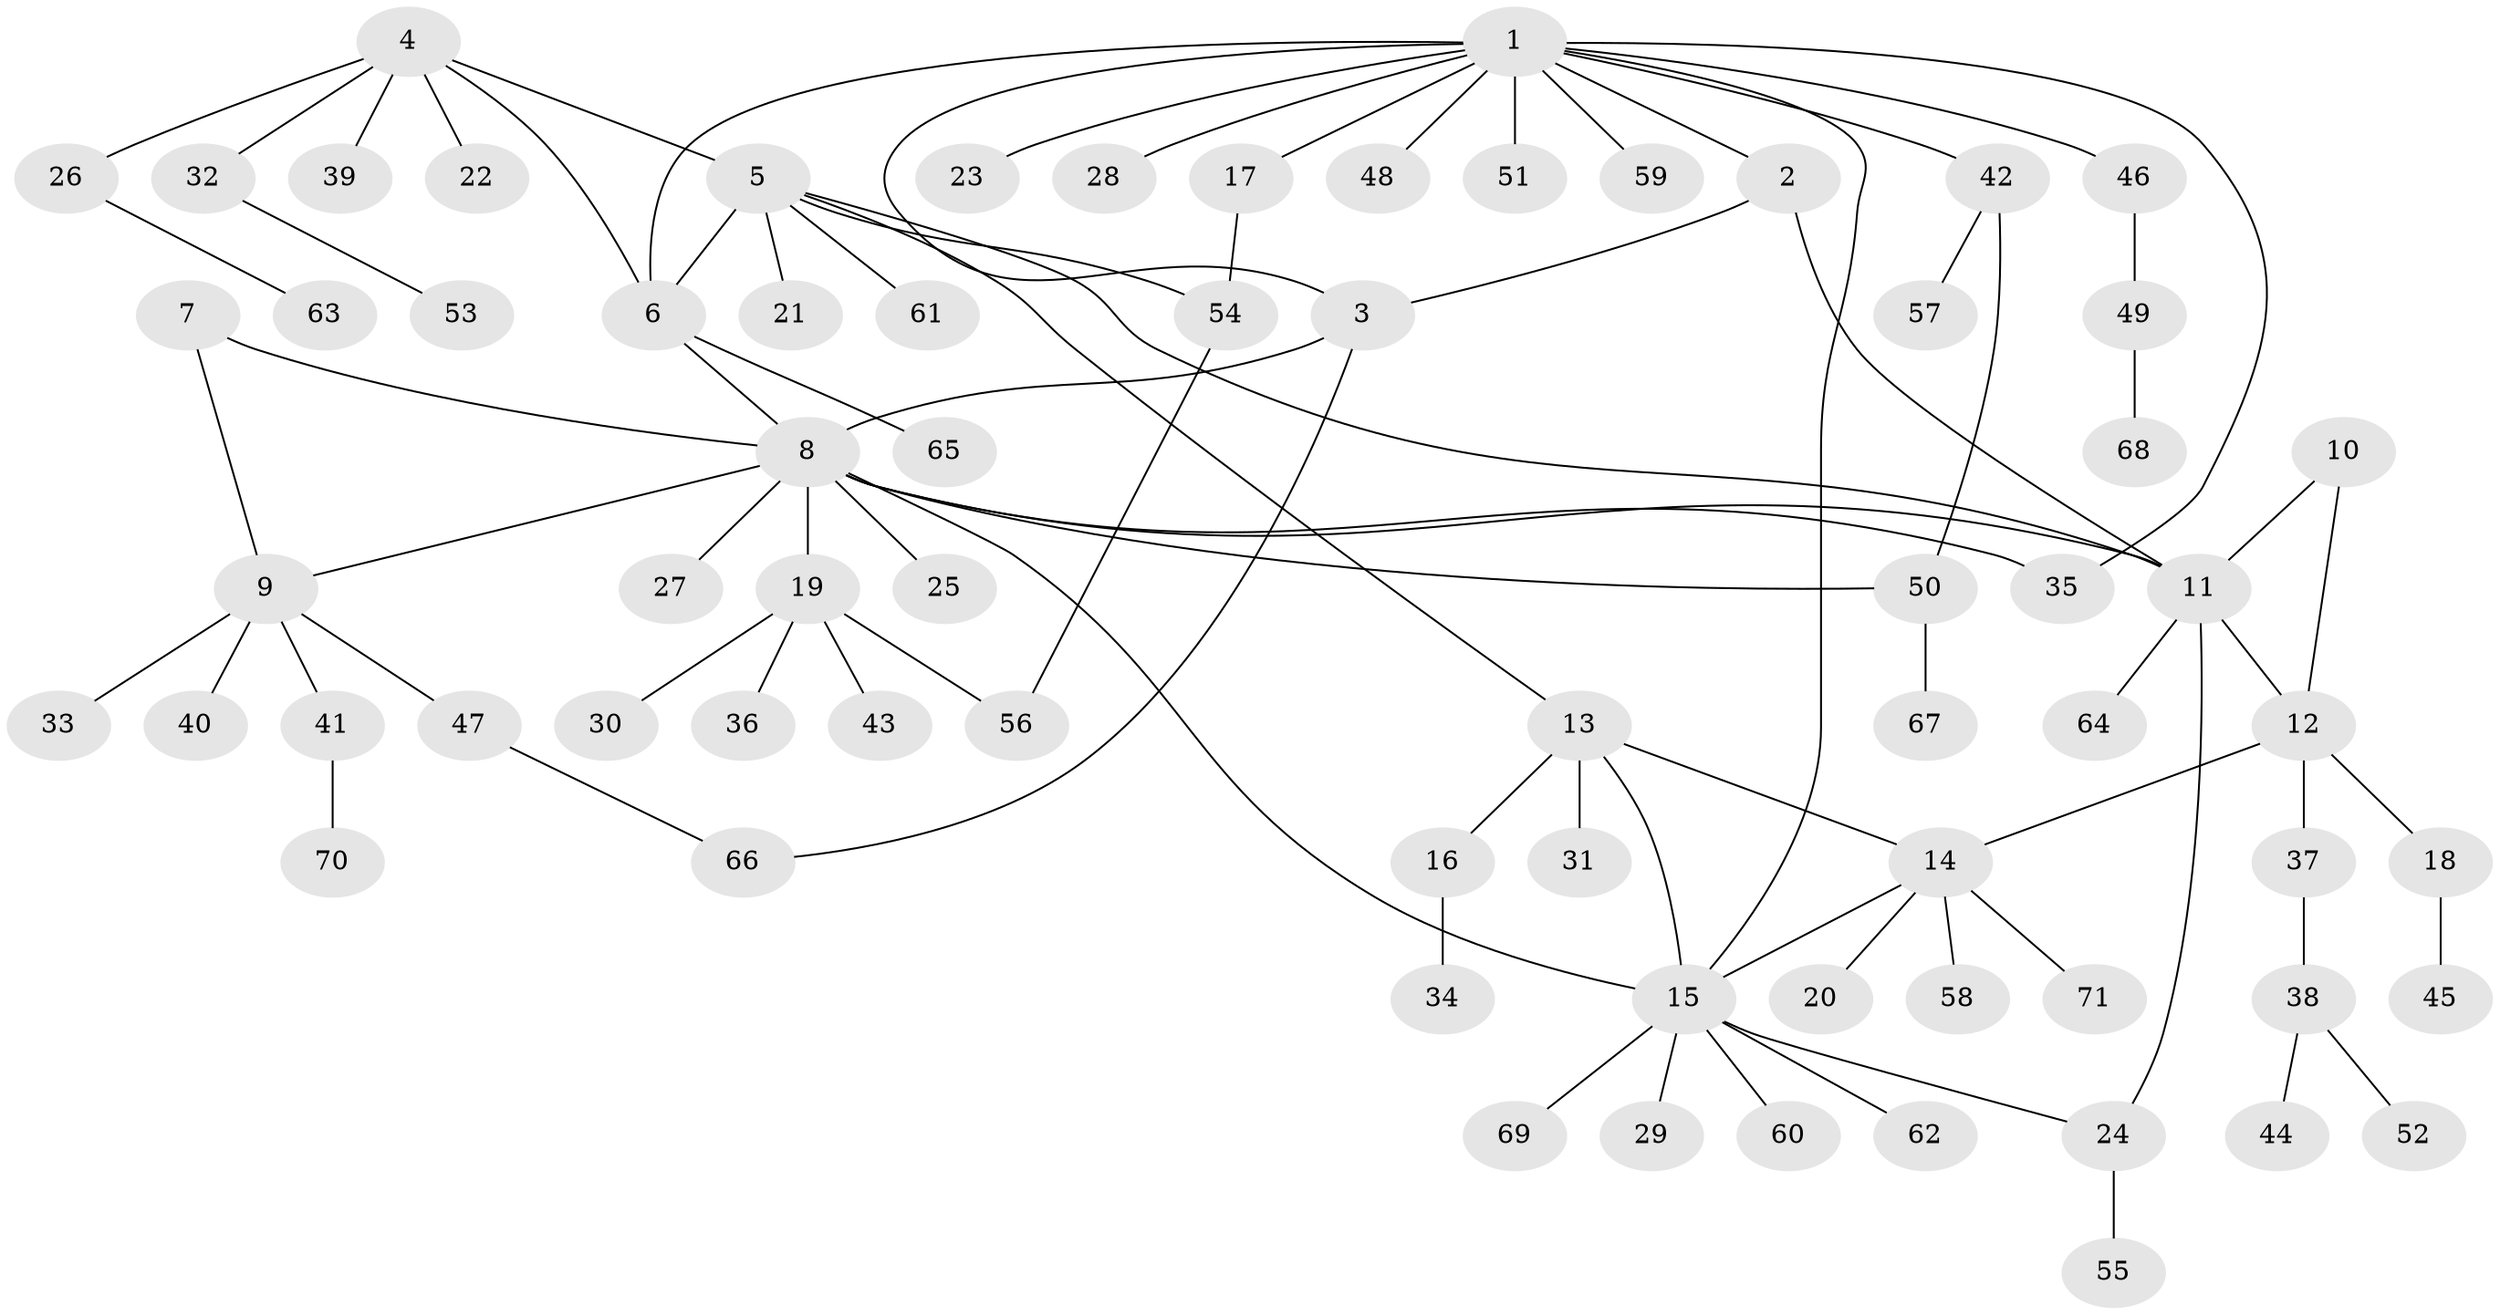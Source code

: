 // Generated by graph-tools (version 1.1) at 2025/50/03/09/25 03:50:30]
// undirected, 71 vertices, 87 edges
graph export_dot {
graph [start="1"]
  node [color=gray90,style=filled];
  1;
  2;
  3;
  4;
  5;
  6;
  7;
  8;
  9;
  10;
  11;
  12;
  13;
  14;
  15;
  16;
  17;
  18;
  19;
  20;
  21;
  22;
  23;
  24;
  25;
  26;
  27;
  28;
  29;
  30;
  31;
  32;
  33;
  34;
  35;
  36;
  37;
  38;
  39;
  40;
  41;
  42;
  43;
  44;
  45;
  46;
  47;
  48;
  49;
  50;
  51;
  52;
  53;
  54;
  55;
  56;
  57;
  58;
  59;
  60;
  61;
  62;
  63;
  64;
  65;
  66;
  67;
  68;
  69;
  70;
  71;
  1 -- 2;
  1 -- 3;
  1 -- 6;
  1 -- 15;
  1 -- 17;
  1 -- 23;
  1 -- 28;
  1 -- 35;
  1 -- 42;
  1 -- 46;
  1 -- 48;
  1 -- 51;
  1 -- 59;
  2 -- 3;
  2 -- 11;
  3 -- 8;
  3 -- 66;
  4 -- 5;
  4 -- 6;
  4 -- 22;
  4 -- 26;
  4 -- 32;
  4 -- 39;
  5 -- 6;
  5 -- 11;
  5 -- 13;
  5 -- 21;
  5 -- 54;
  5 -- 61;
  6 -- 8;
  6 -- 65;
  7 -- 8;
  7 -- 9;
  8 -- 9;
  8 -- 11;
  8 -- 15;
  8 -- 19;
  8 -- 25;
  8 -- 27;
  8 -- 35;
  8 -- 50;
  9 -- 33;
  9 -- 40;
  9 -- 41;
  9 -- 47;
  10 -- 11;
  10 -- 12;
  11 -- 12;
  11 -- 24;
  11 -- 64;
  12 -- 14;
  12 -- 18;
  12 -- 37;
  13 -- 14;
  13 -- 15;
  13 -- 16;
  13 -- 31;
  14 -- 15;
  14 -- 20;
  14 -- 58;
  14 -- 71;
  15 -- 24;
  15 -- 29;
  15 -- 60;
  15 -- 62;
  15 -- 69;
  16 -- 34;
  17 -- 54;
  18 -- 45;
  19 -- 30;
  19 -- 36;
  19 -- 43;
  19 -- 56;
  24 -- 55;
  26 -- 63;
  32 -- 53;
  37 -- 38;
  38 -- 44;
  38 -- 52;
  41 -- 70;
  42 -- 50;
  42 -- 57;
  46 -- 49;
  47 -- 66;
  49 -- 68;
  50 -- 67;
  54 -- 56;
}
